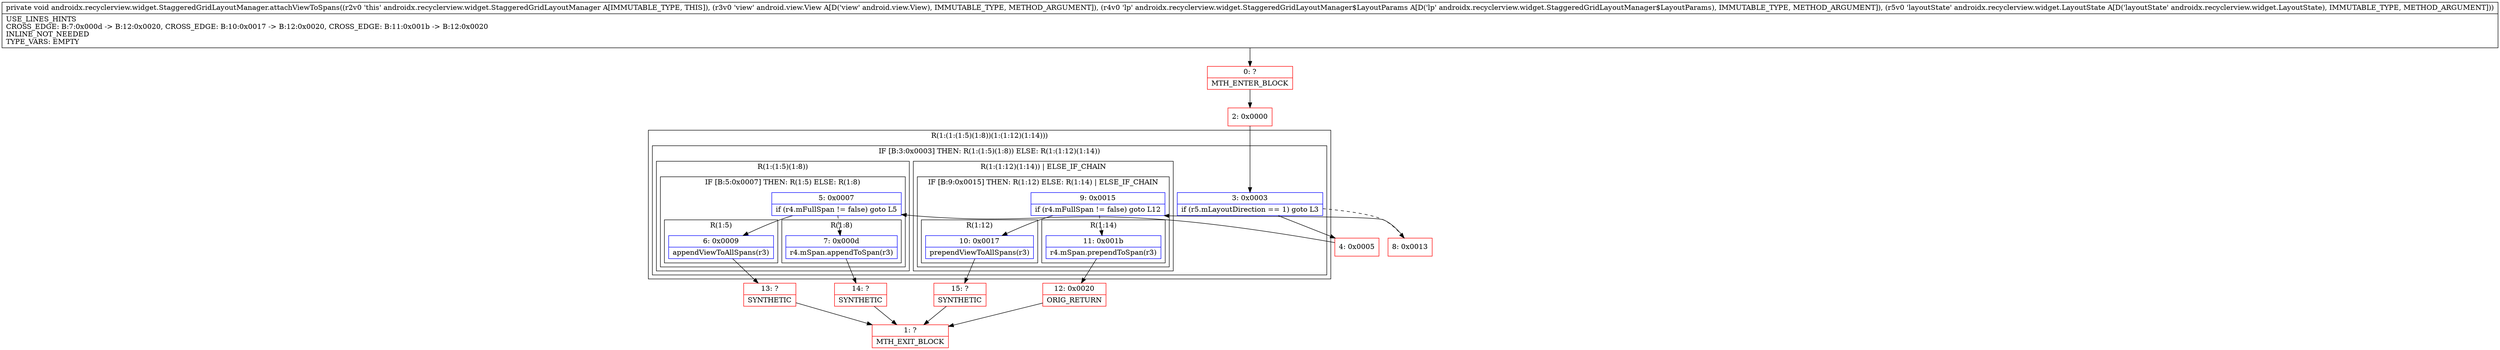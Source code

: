 digraph "CFG forandroidx.recyclerview.widget.StaggeredGridLayoutManager.attachViewToSpans(Landroid\/view\/View;Landroidx\/recyclerview\/widget\/StaggeredGridLayoutManager$LayoutParams;Landroidx\/recyclerview\/widget\/LayoutState;)V" {
subgraph cluster_Region_649234698 {
label = "R(1:(1:(1:5)(1:8))(1:(1:12)(1:14)))";
node [shape=record,color=blue];
subgraph cluster_IfRegion_2091471547 {
label = "IF [B:3:0x0003] THEN: R(1:(1:5)(1:8)) ELSE: R(1:(1:12)(1:14))";
node [shape=record,color=blue];
Node_3 [shape=record,label="{3\:\ 0x0003|if (r5.mLayoutDirection == 1) goto L3\l}"];
subgraph cluster_Region_959687033 {
label = "R(1:(1:5)(1:8))";
node [shape=record,color=blue];
subgraph cluster_IfRegion_704390347 {
label = "IF [B:5:0x0007] THEN: R(1:5) ELSE: R(1:8)";
node [shape=record,color=blue];
Node_5 [shape=record,label="{5\:\ 0x0007|if (r4.mFullSpan != false) goto L5\l}"];
subgraph cluster_Region_456393255 {
label = "R(1:5)";
node [shape=record,color=blue];
Node_6 [shape=record,label="{6\:\ 0x0009|appendViewToAllSpans(r3)\l}"];
}
subgraph cluster_Region_759084912 {
label = "R(1:8)";
node [shape=record,color=blue];
Node_7 [shape=record,label="{7\:\ 0x000d|r4.mSpan.appendToSpan(r3)\l}"];
}
}
}
subgraph cluster_Region_165850063 {
label = "R(1:(1:12)(1:14)) | ELSE_IF_CHAIN\l";
node [shape=record,color=blue];
subgraph cluster_IfRegion_1106254916 {
label = "IF [B:9:0x0015] THEN: R(1:12) ELSE: R(1:14) | ELSE_IF_CHAIN\l";
node [shape=record,color=blue];
Node_9 [shape=record,label="{9\:\ 0x0015|if (r4.mFullSpan != false) goto L12\l}"];
subgraph cluster_Region_2054032231 {
label = "R(1:12)";
node [shape=record,color=blue];
Node_10 [shape=record,label="{10\:\ 0x0017|prependViewToAllSpans(r3)\l}"];
}
subgraph cluster_Region_573810285 {
label = "R(1:14)";
node [shape=record,color=blue];
Node_11 [shape=record,label="{11\:\ 0x001b|r4.mSpan.prependToSpan(r3)\l}"];
}
}
}
}
}
Node_0 [shape=record,color=red,label="{0\:\ ?|MTH_ENTER_BLOCK\l}"];
Node_2 [shape=record,color=red,label="{2\:\ 0x0000}"];
Node_4 [shape=record,color=red,label="{4\:\ 0x0005}"];
Node_13 [shape=record,color=red,label="{13\:\ ?|SYNTHETIC\l}"];
Node_1 [shape=record,color=red,label="{1\:\ ?|MTH_EXIT_BLOCK\l}"];
Node_14 [shape=record,color=red,label="{14\:\ ?|SYNTHETIC\l}"];
Node_8 [shape=record,color=red,label="{8\:\ 0x0013}"];
Node_15 [shape=record,color=red,label="{15\:\ ?|SYNTHETIC\l}"];
Node_12 [shape=record,color=red,label="{12\:\ 0x0020|ORIG_RETURN\l}"];
MethodNode[shape=record,label="{private void androidx.recyclerview.widget.StaggeredGridLayoutManager.attachViewToSpans((r2v0 'this' androidx.recyclerview.widget.StaggeredGridLayoutManager A[IMMUTABLE_TYPE, THIS]), (r3v0 'view' android.view.View A[D('view' android.view.View), IMMUTABLE_TYPE, METHOD_ARGUMENT]), (r4v0 'lp' androidx.recyclerview.widget.StaggeredGridLayoutManager$LayoutParams A[D('lp' androidx.recyclerview.widget.StaggeredGridLayoutManager$LayoutParams), IMMUTABLE_TYPE, METHOD_ARGUMENT]), (r5v0 'layoutState' androidx.recyclerview.widget.LayoutState A[D('layoutState' androidx.recyclerview.widget.LayoutState), IMMUTABLE_TYPE, METHOD_ARGUMENT]))  | USE_LINES_HINTS\lCROSS_EDGE: B:7:0x000d \-\> B:12:0x0020, CROSS_EDGE: B:10:0x0017 \-\> B:12:0x0020, CROSS_EDGE: B:11:0x001b \-\> B:12:0x0020\lINLINE_NOT_NEEDED\lTYPE_VARS: EMPTY\l}"];
MethodNode -> Node_0;Node_3 -> Node_4;
Node_3 -> Node_8[style=dashed];
Node_5 -> Node_6;
Node_5 -> Node_7[style=dashed];
Node_6 -> Node_13;
Node_7 -> Node_14;
Node_9 -> Node_10;
Node_9 -> Node_11[style=dashed];
Node_10 -> Node_15;
Node_11 -> Node_12;
Node_0 -> Node_2;
Node_2 -> Node_3;
Node_4 -> Node_5;
Node_13 -> Node_1;
Node_14 -> Node_1;
Node_8 -> Node_9;
Node_15 -> Node_1;
Node_12 -> Node_1;
}

